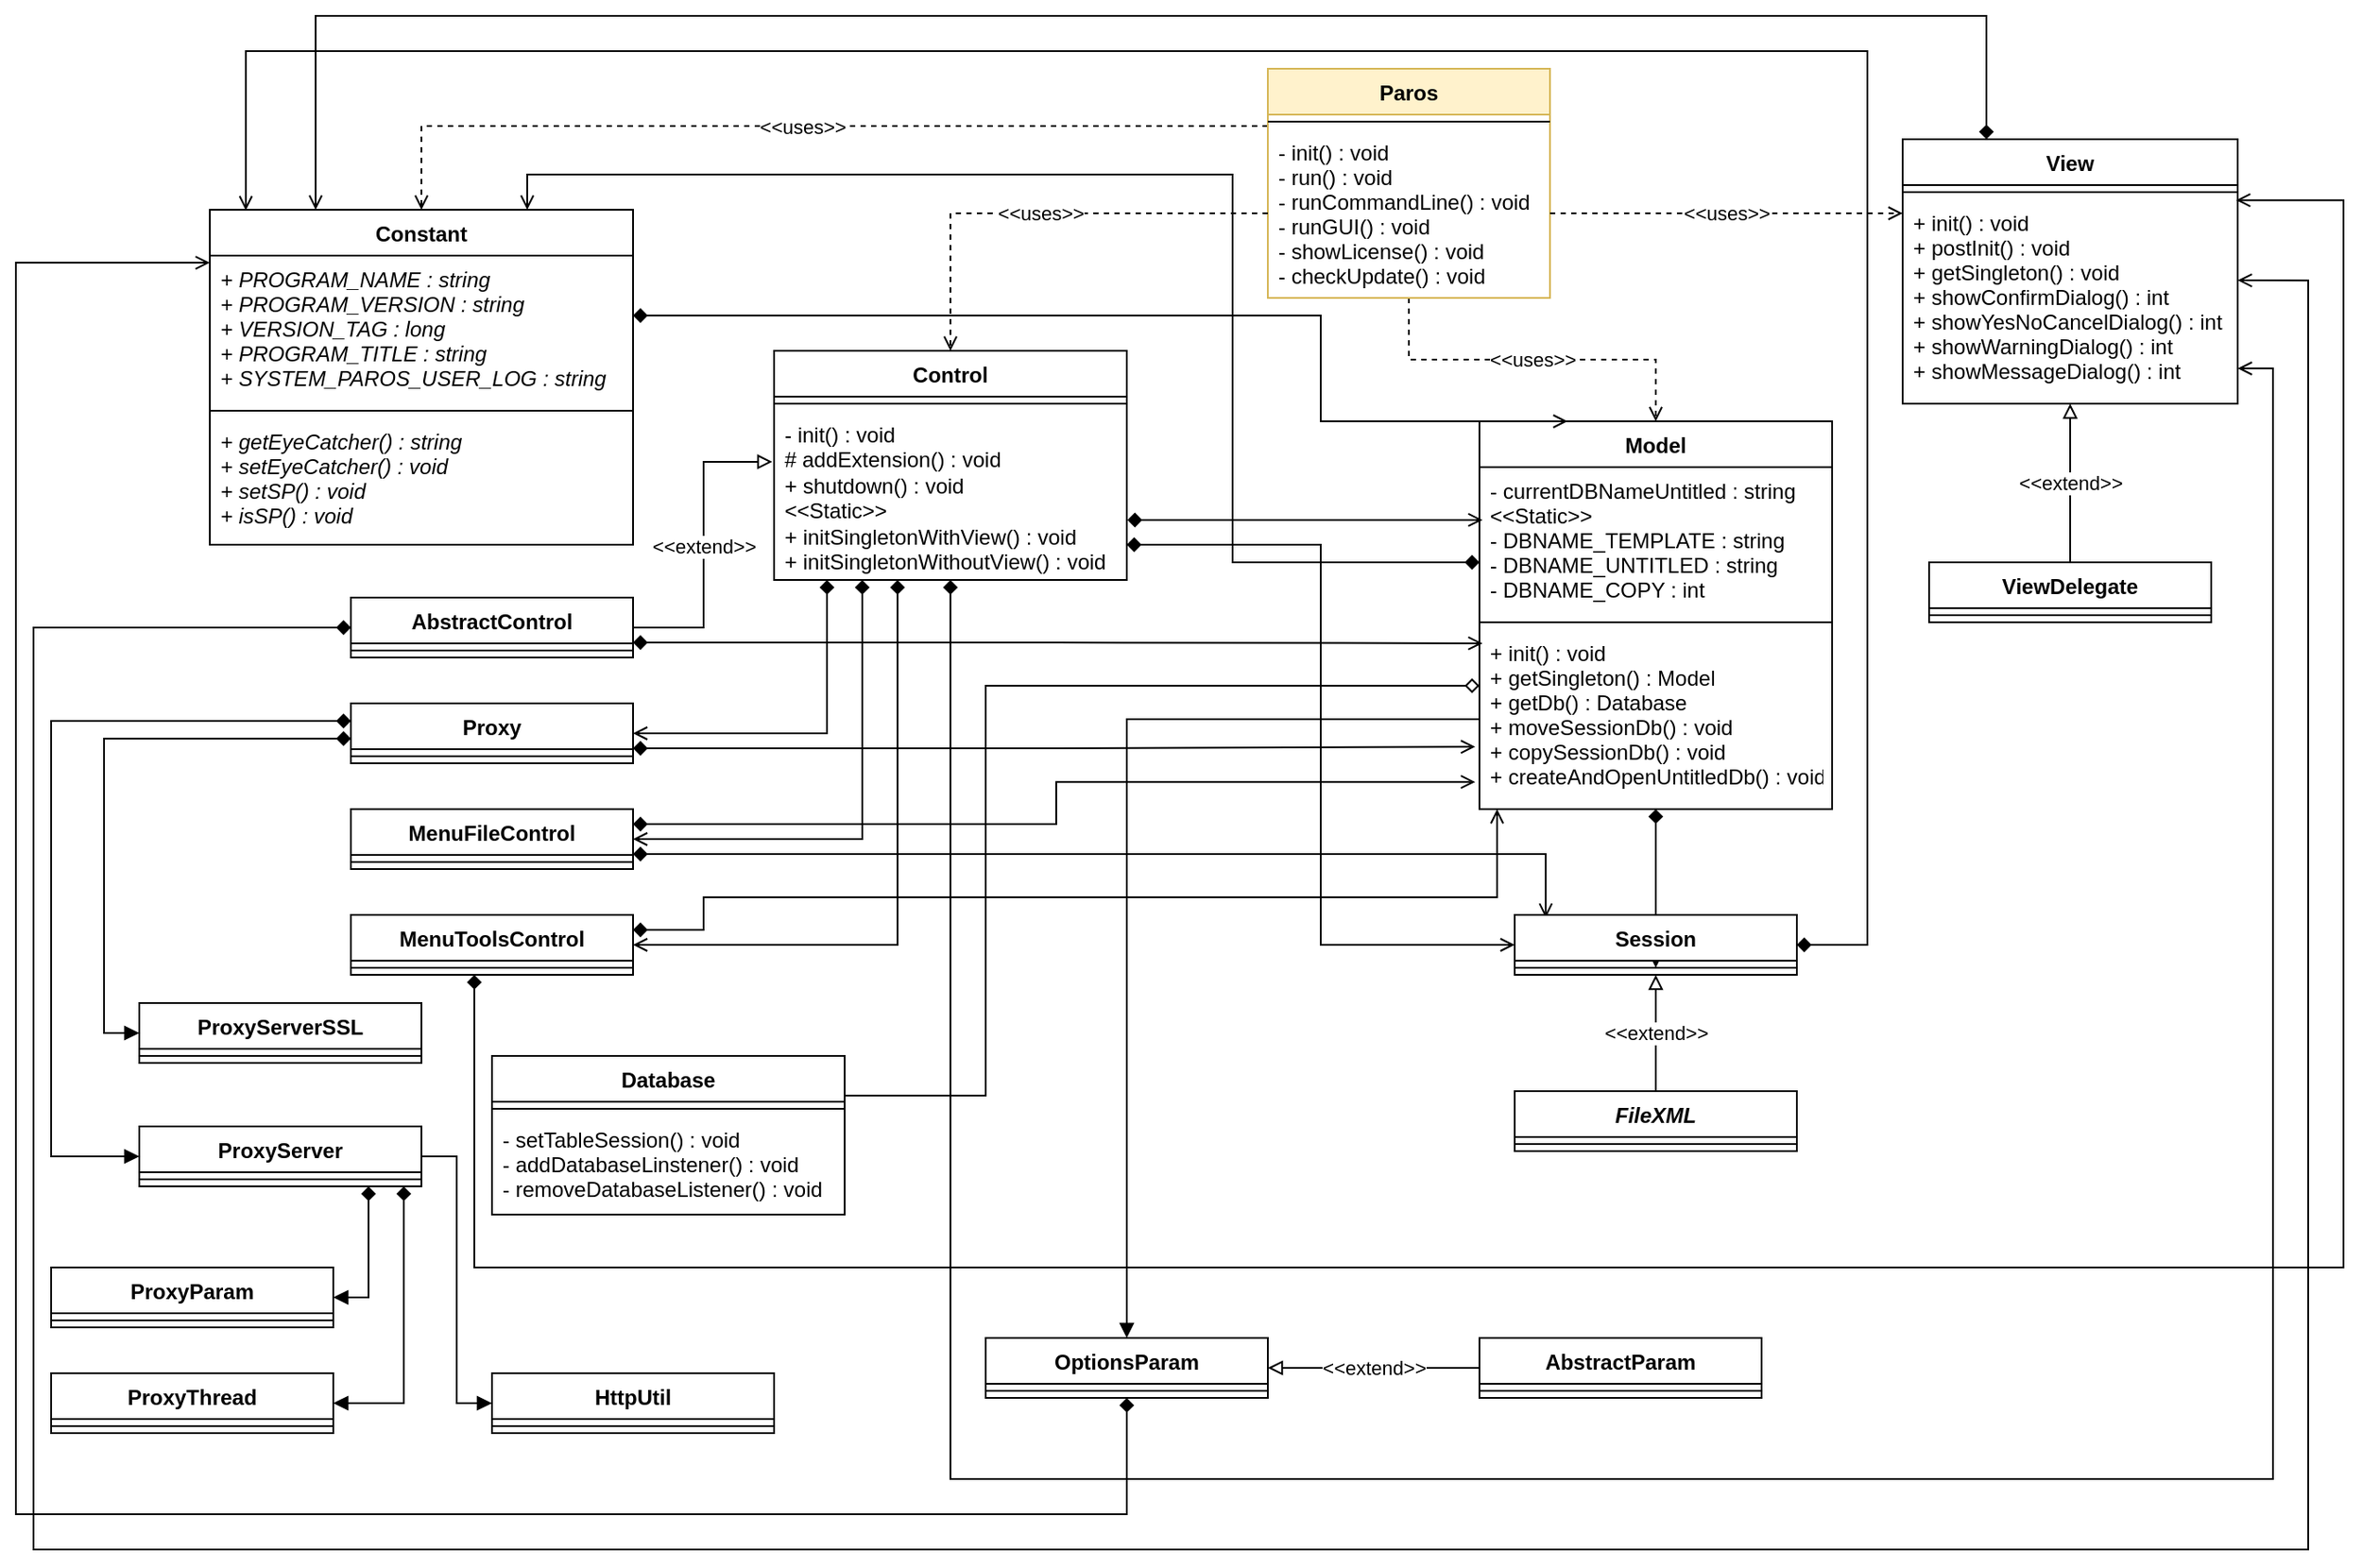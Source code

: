 <mxfile version="15.2.7" type="device"><diagram id="3MuQEvXX9QvNYBVigVZa" name="Page-1"><mxGraphModel dx="2031" dy="1174" grid="1" gridSize="10" guides="1" tooltips="1" connect="1" arrows="1" fold="1" page="1" pageScale="1" pageWidth="1600" pageHeight="900" math="0" shadow="0"><root><object label="" id="0"><mxCell/></object><mxCell id="1" parent="0"/><mxCell id="QtR0v-R6yzf3orG8W94u-25" value="&amp;lt;&amp;lt;uses&amp;gt;&amp;gt;" style="edgeStyle=orthogonalEdgeStyle;rounded=0;orthogonalLoop=1;jettySize=auto;html=1;exitX=0;exitY=0.25;exitDx=0;exitDy=0;entryX=0.5;entryY=0;entryDx=0;entryDy=0;dashed=1;endArrow=open;endFill=0;" edge="1" parent="1" source="QtR0v-R6yzf3orG8W94u-5" target="QtR0v-R6yzf3orG8W94u-13"><mxGeometry relative="1" as="geometry"/></mxCell><mxCell id="QtR0v-R6yzf3orG8W94u-49" value="&amp;lt;&amp;lt;uses&amp;gt;&amp;gt;" style="edgeStyle=orthogonalEdgeStyle;rounded=0;orthogonalLoop=1;jettySize=auto;html=1;entryX=0.5;entryY=0;entryDx=0;entryDy=0;startArrow=none;startFill=0;endArrow=open;endFill=0;dashed=1;" edge="1" parent="1" source="QtR0v-R6yzf3orG8W94u-5" target="QtR0v-R6yzf3orG8W94u-45"><mxGeometry relative="1" as="geometry"/></mxCell><mxCell id="QtR0v-R6yzf3orG8W94u-5" value="Paros" style="swimlane;fontStyle=1;align=center;verticalAlign=top;childLayout=stackLayout;horizontal=1;startSize=26;horizontalStack=0;resizeParent=1;resizeParentMax=0;resizeLast=0;collapsible=1;marginBottom=0;fillColor=#fff2cc;strokeColor=#d6b656;" vertex="1" parent="1"><mxGeometry x="720" y="40" width="160" height="130" as="geometry"/></mxCell><mxCell id="QtR0v-R6yzf3orG8W94u-7" value="" style="line;strokeWidth=1;fillColor=none;align=left;verticalAlign=middle;spacingTop=-1;spacingLeft=3;spacingRight=3;rotatable=0;labelPosition=right;points=[];portConstraint=eastwest;" vertex="1" parent="QtR0v-R6yzf3orG8W94u-5"><mxGeometry y="26" width="160" height="8" as="geometry"/></mxCell><mxCell id="QtR0v-R6yzf3orG8W94u-8" value="- init() : void&#10;- run() : void&#10;- runCommandLine() : void&#10;- runGUI() : void&#10;- showLicense() : void&#10;- checkUpdate() : void" style="text;strokeColor=none;fillColor=none;align=left;verticalAlign=top;spacingLeft=4;spacingRight=4;overflow=hidden;rotatable=0;points=[[0,0.5],[1,0.5]];portConstraint=eastwest;" vertex="1" parent="QtR0v-R6yzf3orG8W94u-5"><mxGeometry y="34" width="160" height="96" as="geometry"/></mxCell><mxCell id="QtR0v-R6yzf3orG8W94u-13" value="Constant" style="swimlane;fontStyle=1;align=center;verticalAlign=top;childLayout=stackLayout;horizontal=1;startSize=26;horizontalStack=0;resizeParent=1;resizeParentMax=0;resizeLast=0;collapsible=1;marginBottom=0;" vertex="1" parent="1"><mxGeometry x="120" y="120" width="240" height="190" as="geometry"/></mxCell><mxCell id="QtR0v-R6yzf3orG8W94u-14" value="+ PROGRAM_NAME : string&#10;+ PROGRAM_VERSION : string&#10;+ VERSION_TAG : long&#10;+ PROGRAM_TITLE : string&#10;+ SYSTEM_PAROS_USER_LOG : string" style="text;strokeColor=none;fillColor=none;align=left;verticalAlign=top;spacingLeft=4;spacingRight=4;overflow=hidden;rotatable=0;points=[[0,0.5],[1,0.5]];portConstraint=eastwest;fontStyle=2" vertex="1" parent="QtR0v-R6yzf3orG8W94u-13"><mxGeometry y="26" width="240" height="84" as="geometry"/></mxCell><mxCell id="QtR0v-R6yzf3orG8W94u-15" value="" style="line;strokeWidth=1;fillColor=none;align=left;verticalAlign=middle;spacingTop=-1;spacingLeft=3;spacingRight=3;rotatable=0;labelPosition=right;points=[];portConstraint=eastwest;" vertex="1" parent="QtR0v-R6yzf3orG8W94u-13"><mxGeometry y="110" width="240" height="8" as="geometry"/></mxCell><mxCell id="QtR0v-R6yzf3orG8W94u-16" value="+ getEyeCatcher() : string&#10;+ setEyeCatcher() : void&#10;+ setSP() : void&#10;+ isSP() : void" style="text;strokeColor=none;fillColor=none;align=left;verticalAlign=top;spacingLeft=4;spacingRight=4;overflow=hidden;rotatable=0;points=[[0,0.5],[1,0.5]];portConstraint=eastwest;fontStyle=2" vertex="1" parent="QtR0v-R6yzf3orG8W94u-13"><mxGeometry y="118" width="240" height="72" as="geometry"/></mxCell><mxCell id="QtR0v-R6yzf3orG8W94u-34" style="edgeStyle=orthogonalEdgeStyle;rounded=0;orthogonalLoop=1;jettySize=auto;html=1;entryX=1;entryY=0.5;entryDx=0;entryDy=0;endArrow=open;endFill=0;startArrow=diamond;startFill=1;" edge="1" parent="1" source="QtR0v-R6yzf3orG8W94u-17" target="QtR0v-R6yzf3orG8W94u-29"><mxGeometry relative="1" as="geometry"><Array as="points"><mxPoint x="470" y="417"/></Array></mxGeometry></mxCell><mxCell id="QtR0v-R6yzf3orG8W94u-43" style="edgeStyle=orthogonalEdgeStyle;rounded=0;orthogonalLoop=1;jettySize=auto;html=1;entryX=1;entryY=0.5;entryDx=0;entryDy=0;startArrow=diamond;startFill=1;endArrow=open;endFill=0;" edge="1" parent="1" source="QtR0v-R6yzf3orG8W94u-17" target="QtR0v-R6yzf3orG8W94u-35"><mxGeometry relative="1" as="geometry"><Array as="points"><mxPoint x="490" y="477"/></Array></mxGeometry></mxCell><mxCell id="QtR0v-R6yzf3orG8W94u-44" style="edgeStyle=orthogonalEdgeStyle;rounded=0;orthogonalLoop=1;jettySize=auto;html=1;entryX=1;entryY=0.5;entryDx=0;entryDy=0;startArrow=diamond;startFill=1;endArrow=open;endFill=0;" edge="1" parent="1" source="QtR0v-R6yzf3orG8W94u-17" target="QtR0v-R6yzf3orG8W94u-39"><mxGeometry relative="1" as="geometry"><Array as="points"><mxPoint x="510" y="537"/></Array></mxGeometry></mxCell><mxCell id="QtR0v-R6yzf3orG8W94u-17" value="Control" style="swimlane;fontStyle=1;align=center;verticalAlign=top;childLayout=stackLayout;horizontal=1;startSize=26;horizontalStack=0;resizeParent=1;resizeParentMax=0;resizeLast=0;collapsible=1;marginBottom=0;" vertex="1" parent="1"><mxGeometry x="440" y="200" width="200" height="130" as="geometry"/></mxCell><mxCell id="QtR0v-R6yzf3orG8W94u-19" value="" style="line;strokeWidth=1;fillColor=none;align=left;verticalAlign=middle;spacingTop=-1;spacingLeft=3;spacingRight=3;rotatable=0;labelPosition=right;points=[];portConstraint=eastwest;" vertex="1" parent="QtR0v-R6yzf3orG8W94u-17"><mxGeometry y="26" width="200" height="8" as="geometry"/></mxCell><mxCell id="QtR0v-R6yzf3orG8W94u-20" value="- init() : void&#10;# addExtension() : void&#10;+ shutdown() : void&#10;&lt;&lt;Static&gt;&gt;&#10;+ initSingletonWithView() : void&#10;+ initSingletonWithoutView() : void" style="text;strokeColor=none;fillColor=none;align=left;verticalAlign=top;spacingLeft=4;spacingRight=4;overflow=hidden;rotatable=0;points=[[0,0.5],[1,0.5]];portConstraint=eastwest;fontStyle=0;whiteSpace=wrap;" vertex="1" parent="QtR0v-R6yzf3orG8W94u-17"><mxGeometry y="34" width="200" height="96" as="geometry"/></mxCell><mxCell id="QtR0v-R6yzf3orG8W94u-28" value="&amp;lt;&amp;lt;extend&amp;gt;&amp;gt;" style="edgeStyle=orthogonalEdgeStyle;rounded=0;orthogonalLoop=1;jettySize=auto;html=1;exitX=1;exitY=0.5;exitDx=0;exitDy=0;entryX=-0.005;entryY=0.302;entryDx=0;entryDy=0;entryPerimeter=0;endArrow=block;endFill=0;" edge="1" parent="1" source="QtR0v-R6yzf3orG8W94u-21" target="QtR0v-R6yzf3orG8W94u-20"><mxGeometry relative="1" as="geometry"/></mxCell><mxCell id="QtR0v-R6yzf3orG8W94u-122" style="edgeStyle=orthogonalEdgeStyle;rounded=0;orthogonalLoop=1;jettySize=auto;html=1;exitX=1;exitY=0.75;exitDx=0;exitDy=0;entryX=0.009;entryY=0.078;entryDx=0;entryDy=0;entryPerimeter=0;startArrow=diamond;startFill=1;endArrow=open;endFill=0;" edge="1" parent="1" source="QtR0v-R6yzf3orG8W94u-21" target="QtR0v-R6yzf3orG8W94u-48"><mxGeometry relative="1" as="geometry"/></mxCell><mxCell id="QtR0v-R6yzf3orG8W94u-124" style="edgeStyle=orthogonalEdgeStyle;rounded=0;orthogonalLoop=1;jettySize=auto;html=1;entryX=1;entryY=0.397;entryDx=0;entryDy=0;entryPerimeter=0;startArrow=diamond;startFill=1;endArrow=open;endFill=0;" edge="1" parent="1" source="QtR0v-R6yzf3orG8W94u-21" target="QtR0v-R6yzf3orG8W94u-74"><mxGeometry relative="1" as="geometry"><Array as="points"><mxPoint x="20" y="357"/><mxPoint x="20" y="880"/><mxPoint x="1310" y="880"/><mxPoint x="1310" y="160"/></Array></mxGeometry></mxCell><mxCell id="QtR0v-R6yzf3orG8W94u-21" value="AbstractControl" style="swimlane;fontStyle=1;align=center;verticalAlign=top;childLayout=stackLayout;horizontal=1;startSize=26;horizontalStack=0;resizeParent=1;resizeParentMax=0;resizeLast=0;collapsible=1;marginBottom=0;" vertex="1" parent="1"><mxGeometry x="200" y="340" width="160" height="34" as="geometry"/></mxCell><mxCell id="QtR0v-R6yzf3orG8W94u-23" value="" style="line;strokeWidth=1;fillColor=none;align=left;verticalAlign=middle;spacingTop=-1;spacingLeft=3;spacingRight=3;rotatable=0;labelPosition=right;points=[];portConstraint=eastwest;" vertex="1" parent="QtR0v-R6yzf3orG8W94u-21"><mxGeometry y="26" width="160" height="8" as="geometry"/></mxCell><mxCell id="QtR0v-R6yzf3orG8W94u-26" value="&amp;lt;&amp;lt;uses&amp;gt;&amp;gt;" style="edgeStyle=orthogonalEdgeStyle;rounded=0;orthogonalLoop=1;jettySize=auto;html=1;exitX=0;exitY=0.5;exitDx=0;exitDy=0;entryX=0.5;entryY=0;entryDx=0;entryDy=0;dashed=1;endArrow=open;endFill=0;" edge="1" parent="1" source="QtR0v-R6yzf3orG8W94u-8" target="QtR0v-R6yzf3orG8W94u-17"><mxGeometry relative="1" as="geometry"/></mxCell><mxCell id="QtR0v-R6yzf3orG8W94u-83" style="edgeStyle=orthogonalEdgeStyle;rounded=0;orthogonalLoop=1;jettySize=auto;html=1;entryX=0;entryY=0.5;entryDx=0;entryDy=0;startArrow=diamond;startFill=1;endArrow=block;endFill=1;" edge="1" parent="1" source="QtR0v-R6yzf3orG8W94u-29" target="QtR0v-R6yzf3orG8W94u-77"><mxGeometry relative="1" as="geometry"><Array as="points"><mxPoint x="60" y="420"/><mxPoint x="60" y="587"/></Array></mxGeometry></mxCell><mxCell id="QtR0v-R6yzf3orG8W94u-85" style="edgeStyle=orthogonalEdgeStyle;rounded=0;orthogonalLoop=1;jettySize=auto;html=1;entryX=0;entryY=0.5;entryDx=0;entryDy=0;startArrow=diamond;startFill=1;endArrow=block;endFill=1;" edge="1" parent="1" source="QtR0v-R6yzf3orG8W94u-29" target="QtR0v-R6yzf3orG8W94u-81"><mxGeometry relative="1" as="geometry"><Array as="points"><mxPoint x="30" y="410"/><mxPoint x="30" y="657"/></Array></mxGeometry></mxCell><mxCell id="QtR0v-R6yzf3orG8W94u-125" style="edgeStyle=orthogonalEdgeStyle;rounded=0;orthogonalLoop=1;jettySize=auto;html=1;exitX=1;exitY=0.75;exitDx=0;exitDy=0;entryX=-0.012;entryY=0.653;entryDx=0;entryDy=0;entryPerimeter=0;startArrow=diamond;startFill=1;endArrow=open;endFill=0;" edge="1" parent="1" source="QtR0v-R6yzf3orG8W94u-29" target="QtR0v-R6yzf3orG8W94u-48"><mxGeometry relative="1" as="geometry"/></mxCell><mxCell id="QtR0v-R6yzf3orG8W94u-29" value="Proxy" style="swimlane;fontStyle=1;align=center;verticalAlign=top;childLayout=stackLayout;horizontal=1;startSize=26;horizontalStack=0;resizeParent=1;resizeParentMax=0;resizeLast=0;collapsible=1;marginBottom=0;" vertex="1" parent="1"><mxGeometry x="200" y="400" width="160" height="34" as="geometry"/></mxCell><mxCell id="QtR0v-R6yzf3orG8W94u-31" value="" style="line;strokeWidth=1;fillColor=none;align=left;verticalAlign=middle;spacingTop=-1;spacingLeft=3;spacingRight=3;rotatable=0;labelPosition=right;points=[];portConstraint=eastwest;" vertex="1" parent="QtR0v-R6yzf3orG8W94u-29"><mxGeometry y="26" width="160" height="8" as="geometry"/></mxCell><mxCell id="QtR0v-R6yzf3orG8W94u-126" style="edgeStyle=orthogonalEdgeStyle;rounded=0;orthogonalLoop=1;jettySize=auto;html=1;exitX=1;exitY=0.25;exitDx=0;exitDy=0;entryX=-0.012;entryY=0.849;entryDx=0;entryDy=0;entryPerimeter=0;startArrow=diamond;startFill=1;endArrow=open;endFill=0;" edge="1" parent="1" source="QtR0v-R6yzf3orG8W94u-35" target="QtR0v-R6yzf3orG8W94u-48"><mxGeometry relative="1" as="geometry"/></mxCell><mxCell id="QtR0v-R6yzf3orG8W94u-127" style="edgeStyle=orthogonalEdgeStyle;rounded=0;orthogonalLoop=1;jettySize=auto;html=1;exitX=1;exitY=0.75;exitDx=0;exitDy=0;entryX=0.11;entryY=0.05;entryDx=0;entryDy=0;entryPerimeter=0;startArrow=diamond;startFill=1;endArrow=open;endFill=0;" edge="1" parent="1" source="QtR0v-R6yzf3orG8W94u-35" target="QtR0v-R6yzf3orG8W94u-56"><mxGeometry relative="1" as="geometry"/></mxCell><mxCell id="QtR0v-R6yzf3orG8W94u-35" value="MenuFileControl" style="swimlane;fontStyle=1;align=center;verticalAlign=top;childLayout=stackLayout;horizontal=1;startSize=26;horizontalStack=0;resizeParent=1;resizeParentMax=0;resizeLast=0;collapsible=1;marginBottom=0;" vertex="1" parent="1"><mxGeometry x="200" y="460" width="160" height="34" as="geometry"/></mxCell><mxCell id="QtR0v-R6yzf3orG8W94u-37" value="" style="line;strokeWidth=1;fillColor=none;align=left;verticalAlign=middle;spacingTop=-1;spacingLeft=3;spacingRight=3;rotatable=0;labelPosition=right;points=[];portConstraint=eastwest;" vertex="1" parent="QtR0v-R6yzf3orG8W94u-35"><mxGeometry y="26" width="160" height="8" as="geometry"/></mxCell><mxCell id="QtR0v-R6yzf3orG8W94u-128" style="edgeStyle=orthogonalEdgeStyle;rounded=0;orthogonalLoop=1;jettySize=auto;html=1;exitX=1;exitY=0.25;exitDx=0;exitDy=0;entryX=0.05;entryY=1;entryDx=0;entryDy=0;entryPerimeter=0;startArrow=diamond;startFill=1;endArrow=open;endFill=0;" edge="1" parent="1" source="QtR0v-R6yzf3orG8W94u-39" target="QtR0v-R6yzf3orG8W94u-48"><mxGeometry relative="1" as="geometry"><Array as="points"><mxPoint x="400" y="529"/><mxPoint x="400" y="510"/><mxPoint x="850" y="510"/></Array></mxGeometry></mxCell><mxCell id="QtR0v-R6yzf3orG8W94u-39" value="MenuToolsControl" style="swimlane;fontStyle=1;align=center;verticalAlign=top;childLayout=stackLayout;horizontal=1;startSize=26;horizontalStack=0;resizeParent=1;resizeParentMax=0;resizeLast=0;collapsible=1;marginBottom=0;" vertex="1" parent="1"><mxGeometry x="200" y="520" width="160" height="34" as="geometry"/></mxCell><mxCell id="QtR0v-R6yzf3orG8W94u-41" value="" style="line;strokeWidth=1;fillColor=none;align=left;verticalAlign=middle;spacingTop=-1;spacingLeft=3;spacingRight=3;rotatable=0;labelPosition=right;points=[];portConstraint=eastwest;" vertex="1" parent="QtR0v-R6yzf3orG8W94u-39"><mxGeometry y="26" width="160" height="8" as="geometry"/></mxCell><mxCell id="QtR0v-R6yzf3orG8W94u-55" style="edgeStyle=orthogonalEdgeStyle;rounded=0;orthogonalLoop=1;jettySize=auto;html=1;entryX=1;entryY=0.25;entryDx=0;entryDy=0;startArrow=diamond;startFill=0;endArrow=none;endFill=0;" edge="1" parent="1" source="QtR0v-R6yzf3orG8W94u-45" target="QtR0v-R6yzf3orG8W94u-50"><mxGeometry relative="1" as="geometry"><Array as="points"><mxPoint x="560" y="390"/><mxPoint x="560" y="623"/></Array></mxGeometry></mxCell><mxCell id="QtR0v-R6yzf3orG8W94u-117" style="edgeStyle=orthogonalEdgeStyle;rounded=0;orthogonalLoop=1;jettySize=auto;html=1;startArrow=diamond;startFill=1;endArrow=open;endFill=0;" edge="1" parent="1" source="QtR0v-R6yzf3orG8W94u-45"><mxGeometry relative="1" as="geometry"><mxPoint x="940" y="550" as="targetPoint"/></mxGeometry></mxCell><mxCell id="QtR0v-R6yzf3orG8W94u-131" style="edgeStyle=orthogonalEdgeStyle;rounded=0;orthogonalLoop=1;jettySize=auto;html=1;entryX=0.75;entryY=0;entryDx=0;entryDy=0;startArrow=diamond;startFill=1;endArrow=open;endFill=0;" edge="1" parent="1" source="QtR0v-R6yzf3orG8W94u-45" target="QtR0v-R6yzf3orG8W94u-13"><mxGeometry relative="1" as="geometry"><Array as="points"><mxPoint x="700" y="320"/><mxPoint x="700" y="100"/><mxPoint x="300" y="100"/></Array></mxGeometry></mxCell><mxCell id="QtR0v-R6yzf3orG8W94u-45" value="Model" style="swimlane;fontStyle=1;align=center;verticalAlign=top;childLayout=stackLayout;horizontal=1;startSize=26;horizontalStack=0;resizeParent=1;resizeParentMax=0;resizeLast=0;collapsible=1;marginBottom=0;" vertex="1" parent="1"><mxGeometry x="840" y="240" width="200" height="220" as="geometry"/></mxCell><mxCell id="QtR0v-R6yzf3orG8W94u-46" value="- currentDBNameUntitled : string&#10;&lt;&lt;Static&gt;&gt;&#10;- DBNAME_TEMPLATE : string&#10;- DBNAME_UNTITLED : string&#10;- DBNAME_COPY : int" style="text;strokeColor=none;fillColor=none;align=left;verticalAlign=top;spacingLeft=4;spacingRight=4;overflow=hidden;rotatable=0;points=[[0,0.5],[1,0.5]];portConstraint=eastwest;" vertex="1" parent="QtR0v-R6yzf3orG8W94u-45"><mxGeometry y="26" width="200" height="84" as="geometry"/></mxCell><mxCell id="QtR0v-R6yzf3orG8W94u-47" value="" style="line;strokeWidth=1;fillColor=none;align=left;verticalAlign=middle;spacingTop=-1;spacingLeft=3;spacingRight=3;rotatable=0;labelPosition=right;points=[];portConstraint=eastwest;" vertex="1" parent="QtR0v-R6yzf3orG8W94u-45"><mxGeometry y="110" width="200" height="8" as="geometry"/></mxCell><mxCell id="QtR0v-R6yzf3orG8W94u-48" value="+ init() : void&#10;+ getSingleton() : Model&#10;+ getDb() : Database&#10;+ moveSessionDb() : void&#10;+ copySessionDb() : void&#10;+ createAndOpenUntitledDb() : void" style="text;strokeColor=none;fillColor=none;align=left;verticalAlign=top;spacingLeft=4;spacingRight=4;overflow=hidden;rotatable=0;points=[[0,0.5],[1,0.5]];portConstraint=eastwest;" vertex="1" parent="QtR0v-R6yzf3orG8W94u-45"><mxGeometry y="118" width="200" height="102" as="geometry"/></mxCell><mxCell id="QtR0v-R6yzf3orG8W94u-50" value="Database" style="swimlane;fontStyle=1;align=center;verticalAlign=top;childLayout=stackLayout;horizontal=1;startSize=26;horizontalStack=0;resizeParent=1;resizeParentMax=0;resizeLast=0;collapsible=1;marginBottom=0;" vertex="1" parent="1"><mxGeometry x="280" y="600" width="200" height="90" as="geometry"/></mxCell><mxCell id="QtR0v-R6yzf3orG8W94u-52" value="" style="line;strokeWidth=1;fillColor=none;align=left;verticalAlign=middle;spacingTop=-1;spacingLeft=3;spacingRight=3;rotatable=0;labelPosition=right;points=[];portConstraint=eastwest;" vertex="1" parent="QtR0v-R6yzf3orG8W94u-50"><mxGeometry y="26" width="200" height="8" as="geometry"/></mxCell><mxCell id="QtR0v-R6yzf3orG8W94u-53" value="- setTableSession() : void&#10;- addDatabaseLinstener() : void&#10;- removeDatabaseListener() : void" style="text;strokeColor=none;fillColor=none;align=left;verticalAlign=top;spacingLeft=4;spacingRight=4;overflow=hidden;rotatable=0;points=[[0,0.5],[1,0.5]];portConstraint=eastwest;" vertex="1" parent="QtR0v-R6yzf3orG8W94u-50"><mxGeometry y="34" width="200" height="56" as="geometry"/></mxCell><mxCell id="QtR0v-R6yzf3orG8W94u-132" style="edgeStyle=orthogonalEdgeStyle;rounded=0;orthogonalLoop=1;jettySize=auto;html=1;entryX=0.085;entryY=0.002;entryDx=0;entryDy=0;entryPerimeter=0;startArrow=diamond;startFill=1;endArrow=open;endFill=0;" edge="1" parent="1" source="QtR0v-R6yzf3orG8W94u-56" target="QtR0v-R6yzf3orG8W94u-13"><mxGeometry relative="1" as="geometry"><Array as="points"><mxPoint x="1060" y="537"/><mxPoint x="1060" y="30"/><mxPoint x="140" y="30"/></Array></mxGeometry></mxCell><mxCell id="QtR0v-R6yzf3orG8W94u-56" value="Session" style="swimlane;fontStyle=1;align=center;verticalAlign=top;childLayout=stackLayout;horizontal=1;startSize=26;horizontalStack=0;resizeParent=1;resizeParentMax=0;resizeLast=0;collapsible=1;marginBottom=0;" vertex="1" parent="1"><mxGeometry x="860" y="520" width="160" height="34" as="geometry"/></mxCell><mxCell id="QtR0v-R6yzf3orG8W94u-58" value="" style="line;strokeWidth=1;fillColor=none;align=left;verticalAlign=middle;spacingTop=-1;spacingLeft=3;spacingRight=3;rotatable=0;labelPosition=right;points=[];portConstraint=eastwest;" vertex="1" parent="QtR0v-R6yzf3orG8W94u-56"><mxGeometry y="26" width="160" height="8" as="geometry"/></mxCell><mxCell id="QtR0v-R6yzf3orG8W94u-76" value="&amp;lt;&amp;lt;extend&amp;gt;&amp;gt;" style="edgeStyle=orthogonalEdgeStyle;rounded=0;orthogonalLoop=1;jettySize=auto;html=1;exitX=0.5;exitY=0;exitDx=0;exitDy=0;entryX=0.5;entryY=1;entryDx=0;entryDy=0;startArrow=none;startFill=0;endArrow=block;endFill=0;" edge="1" parent="1" source="QtR0v-R6yzf3orG8W94u-60" target="QtR0v-R6yzf3orG8W94u-56"><mxGeometry relative="1" as="geometry"/></mxCell><mxCell id="QtR0v-R6yzf3orG8W94u-60" value="FileXML" style="swimlane;fontStyle=3;align=center;verticalAlign=top;childLayout=stackLayout;horizontal=1;startSize=26;horizontalStack=0;resizeParent=1;resizeParentMax=0;resizeLast=0;collapsible=1;marginBottom=0;" vertex="1" parent="1"><mxGeometry x="860" y="620" width="160" height="34" as="geometry"/></mxCell><mxCell id="QtR0v-R6yzf3orG8W94u-62" value="" style="line;strokeWidth=1;fillColor=none;align=left;verticalAlign=middle;spacingTop=-1;spacingLeft=3;spacingRight=3;rotatable=0;labelPosition=right;points=[];portConstraint=eastwest;" vertex="1" parent="QtR0v-R6yzf3orG8W94u-60"><mxGeometry y="26" width="160" height="8" as="geometry"/></mxCell><mxCell id="QtR0v-R6yzf3orG8W94u-133" style="edgeStyle=orthogonalEdgeStyle;rounded=0;orthogonalLoop=1;jettySize=auto;html=1;entryX=0;entryY=0.048;entryDx=0;entryDy=0;entryPerimeter=0;startArrow=diamond;startFill=1;endArrow=open;endFill=0;" edge="1" parent="1" source="QtR0v-R6yzf3orG8W94u-66" target="QtR0v-R6yzf3orG8W94u-14"><mxGeometry relative="1" as="geometry"><Array as="points"><mxPoint x="640" y="860"/><mxPoint x="10" y="860"/><mxPoint x="10" y="150"/></Array></mxGeometry></mxCell><mxCell id="QtR0v-R6yzf3orG8W94u-66" value="OptionsParam" style="swimlane;fontStyle=1;align=center;verticalAlign=top;childLayout=stackLayout;horizontal=1;startSize=26;horizontalStack=0;resizeParent=1;resizeParentMax=0;resizeLast=0;collapsible=1;marginBottom=0;" vertex="1" parent="1"><mxGeometry x="560" y="760" width="160" height="34" as="geometry"/></mxCell><mxCell id="QtR0v-R6yzf3orG8W94u-68" value="" style="line;strokeWidth=1;fillColor=none;align=left;verticalAlign=middle;spacingTop=-1;spacingLeft=3;spacingRight=3;rotatable=0;labelPosition=right;points=[];portConstraint=eastwest;" vertex="1" parent="QtR0v-R6yzf3orG8W94u-66"><mxGeometry y="26" width="160" height="8" as="geometry"/></mxCell><mxCell id="QtR0v-R6yzf3orG8W94u-114" style="edgeStyle=orthogonalEdgeStyle;rounded=0;orthogonalLoop=1;jettySize=auto;html=1;exitX=0.25;exitY=0;exitDx=0;exitDy=0;entryX=0.25;entryY=0;entryDx=0;entryDy=0;startArrow=diamond;startFill=1;endArrow=open;endFill=0;" edge="1" parent="1" source="QtR0v-R6yzf3orG8W94u-71" target="QtR0v-R6yzf3orG8W94u-13"><mxGeometry relative="1" as="geometry"><Array as="points"><mxPoint x="1128" y="10"/><mxPoint x="180" y="10"/></Array></mxGeometry></mxCell><mxCell id="QtR0v-R6yzf3orG8W94u-71" value="View" style="swimlane;fontStyle=1;align=center;verticalAlign=top;childLayout=stackLayout;horizontal=1;startSize=26;horizontalStack=0;resizeParent=1;resizeParentMax=0;resizeLast=0;collapsible=1;marginBottom=0;" vertex="1" parent="1"><mxGeometry x="1080" y="80" width="190" height="150" as="geometry"/></mxCell><mxCell id="QtR0v-R6yzf3orG8W94u-73" value="" style="line;strokeWidth=1;fillColor=none;align=left;verticalAlign=middle;spacingTop=-1;spacingLeft=3;spacingRight=3;rotatable=0;labelPosition=right;points=[];portConstraint=eastwest;" vertex="1" parent="QtR0v-R6yzf3orG8W94u-71"><mxGeometry y="26" width="190" height="8" as="geometry"/></mxCell><mxCell id="QtR0v-R6yzf3orG8W94u-74" value="+ init() : void&#10;+ postInit() : void&#10;+ getSingleton() : void&#10;+ showConfirmDialog() : int&#10;+ showYesNoCancelDialog() : int&#10;+ showWarningDialog() : int&#10;+ showMessageDialog() : int" style="text;strokeColor=none;fillColor=none;align=left;verticalAlign=top;spacingLeft=4;spacingRight=4;overflow=hidden;rotatable=0;points=[[0,0.5],[1,0.5]];portConstraint=eastwest;" vertex="1" parent="QtR0v-R6yzf3orG8W94u-71"><mxGeometry y="34" width="190" height="116" as="geometry"/></mxCell><mxCell id="QtR0v-R6yzf3orG8W94u-77" value="ProxyServerSSL" style="swimlane;fontStyle=1;align=center;verticalAlign=top;childLayout=stackLayout;horizontal=1;startSize=26;horizontalStack=0;resizeParent=1;resizeParentMax=0;resizeLast=0;collapsible=1;marginBottom=0;" vertex="1" parent="1"><mxGeometry x="80" y="570" width="160" height="34" as="geometry"/></mxCell><mxCell id="QtR0v-R6yzf3orG8W94u-79" value="" style="line;strokeWidth=1;fillColor=none;align=left;verticalAlign=middle;spacingTop=-1;spacingLeft=3;spacingRight=3;rotatable=0;labelPosition=right;points=[];portConstraint=eastwest;" vertex="1" parent="QtR0v-R6yzf3orG8W94u-77"><mxGeometry y="26" width="160" height="8" as="geometry"/></mxCell><mxCell id="QtR0v-R6yzf3orG8W94u-92" style="edgeStyle=orthogonalEdgeStyle;rounded=0;orthogonalLoop=1;jettySize=auto;html=1;entryX=1;entryY=0.5;entryDx=0;entryDy=0;startArrow=diamond;startFill=1;endArrow=block;endFill=1;" edge="1" parent="1" source="QtR0v-R6yzf3orG8W94u-81" target="QtR0v-R6yzf3orG8W94u-86"><mxGeometry relative="1" as="geometry"><Array as="points"><mxPoint x="210" y="737"/></Array></mxGeometry></mxCell><mxCell id="QtR0v-R6yzf3orG8W94u-93" style="edgeStyle=orthogonalEdgeStyle;rounded=0;orthogonalLoop=1;jettySize=auto;html=1;entryX=1;entryY=0.5;entryDx=0;entryDy=0;startArrow=diamond;startFill=1;endArrow=block;endFill=1;" edge="1" parent="1" source="QtR0v-R6yzf3orG8W94u-81" target="QtR0v-R6yzf3orG8W94u-90"><mxGeometry relative="1" as="geometry"><Array as="points"><mxPoint x="230" y="797"/></Array></mxGeometry></mxCell><mxCell id="QtR0v-R6yzf3orG8W94u-99" style="edgeStyle=orthogonalEdgeStyle;rounded=0;orthogonalLoop=1;jettySize=auto;html=1;entryX=0;entryY=0.5;entryDx=0;entryDy=0;startArrow=none;startFill=0;endArrow=block;endFill=1;" edge="1" parent="1" source="QtR0v-R6yzf3orG8W94u-81" target="QtR0v-R6yzf3orG8W94u-95"><mxGeometry relative="1" as="geometry"/></mxCell><mxCell id="QtR0v-R6yzf3orG8W94u-81" value="ProxyServer" style="swimlane;fontStyle=1;align=center;verticalAlign=top;childLayout=stackLayout;horizontal=1;startSize=26;horizontalStack=0;resizeParent=1;resizeParentMax=0;resizeLast=0;collapsible=1;marginBottom=0;" vertex="1" parent="1"><mxGeometry x="80" y="640" width="160" height="34" as="geometry"/></mxCell><mxCell id="QtR0v-R6yzf3orG8W94u-82" value="" style="line;strokeWidth=1;fillColor=none;align=left;verticalAlign=middle;spacingTop=-1;spacingLeft=3;spacingRight=3;rotatable=0;labelPosition=right;points=[];portConstraint=eastwest;" vertex="1" parent="QtR0v-R6yzf3orG8W94u-81"><mxGeometry y="26" width="160" height="8" as="geometry"/></mxCell><mxCell id="QtR0v-R6yzf3orG8W94u-86" value="ProxyParam" style="swimlane;fontStyle=1;align=center;verticalAlign=top;childLayout=stackLayout;horizontal=1;startSize=26;horizontalStack=0;resizeParent=1;resizeParentMax=0;resizeLast=0;collapsible=1;marginBottom=0;" vertex="1" parent="1"><mxGeometry x="30" y="720" width="160" height="34" as="geometry"/></mxCell><mxCell id="QtR0v-R6yzf3orG8W94u-88" value="" style="line;strokeWidth=1;fillColor=none;align=left;verticalAlign=middle;spacingTop=-1;spacingLeft=3;spacingRight=3;rotatable=0;labelPosition=right;points=[];portConstraint=eastwest;" vertex="1" parent="QtR0v-R6yzf3orG8W94u-86"><mxGeometry y="26" width="160" height="8" as="geometry"/></mxCell><mxCell id="QtR0v-R6yzf3orG8W94u-90" value="ProxyThread" style="swimlane;fontStyle=1;align=center;verticalAlign=top;childLayout=stackLayout;horizontal=1;startSize=26;horizontalStack=0;resizeParent=1;resizeParentMax=0;resizeLast=0;collapsible=1;marginBottom=0;" vertex="1" parent="1"><mxGeometry x="30" y="780" width="160" height="34" as="geometry"/></mxCell><mxCell id="QtR0v-R6yzf3orG8W94u-91" value="" style="line;strokeWidth=1;fillColor=none;align=left;verticalAlign=middle;spacingTop=-1;spacingLeft=3;spacingRight=3;rotatable=0;labelPosition=right;points=[];portConstraint=eastwest;" vertex="1" parent="QtR0v-R6yzf3orG8W94u-90"><mxGeometry y="26" width="160" height="8" as="geometry"/></mxCell><mxCell id="QtR0v-R6yzf3orG8W94u-95" value="HttpUtil" style="swimlane;fontStyle=1;align=center;verticalAlign=top;childLayout=stackLayout;horizontal=1;startSize=26;horizontalStack=0;resizeParent=1;resizeParentMax=0;resizeLast=0;collapsible=1;marginBottom=0;" vertex="1" parent="1"><mxGeometry x="280" y="780" width="160" height="34" as="geometry"/></mxCell><mxCell id="QtR0v-R6yzf3orG8W94u-97" value="" style="line;strokeWidth=1;fillColor=none;align=left;verticalAlign=middle;spacingTop=-1;spacingLeft=3;spacingRight=3;rotatable=0;labelPosition=right;points=[];portConstraint=eastwest;" vertex="1" parent="QtR0v-R6yzf3orG8W94u-95"><mxGeometry y="26" width="160" height="8" as="geometry"/></mxCell><mxCell id="QtR0v-R6yzf3orG8W94u-100" style="edgeStyle=orthogonalEdgeStyle;rounded=0;orthogonalLoop=1;jettySize=auto;html=1;startArrow=none;startFill=0;endArrow=block;endFill=1;" edge="1" parent="1" source="QtR0v-R6yzf3orG8W94u-48" target="QtR0v-R6yzf3orG8W94u-66"><mxGeometry relative="1" as="geometry"/></mxCell><mxCell id="QtR0v-R6yzf3orG8W94u-106" value="&amp;lt;&amp;lt;extend&amp;gt;&amp;gt;" style="edgeStyle=orthogonalEdgeStyle;rounded=0;orthogonalLoop=1;jettySize=auto;html=1;entryX=1;entryY=0.5;entryDx=0;entryDy=0;startArrow=none;startFill=0;endArrow=block;endFill=0;" edge="1" parent="1" source="QtR0v-R6yzf3orG8W94u-102" target="QtR0v-R6yzf3orG8W94u-66"><mxGeometry relative="1" as="geometry"/></mxCell><mxCell id="QtR0v-R6yzf3orG8W94u-102" value="AbstractParam" style="swimlane;fontStyle=1;align=center;verticalAlign=top;childLayout=stackLayout;horizontal=1;startSize=26;horizontalStack=0;resizeParent=1;resizeParentMax=0;resizeLast=0;collapsible=1;marginBottom=0;" vertex="1" parent="1"><mxGeometry x="840" y="760" width="160" height="34" as="geometry"/></mxCell><mxCell id="QtR0v-R6yzf3orG8W94u-104" value="" style="line;strokeWidth=1;fillColor=none;align=left;verticalAlign=middle;spacingTop=-1;spacingLeft=3;spacingRight=3;rotatable=0;labelPosition=right;points=[];portConstraint=eastwest;" vertex="1" parent="QtR0v-R6yzf3orG8W94u-102"><mxGeometry y="26" width="160" height="8" as="geometry"/></mxCell><mxCell id="QtR0v-R6yzf3orG8W94u-107" value="&amp;lt;&amp;lt;uses&amp;gt;&amp;gt;" style="edgeStyle=orthogonalEdgeStyle;rounded=0;orthogonalLoop=1;jettySize=auto;html=1;startArrow=none;startFill=0;endArrow=open;endFill=0;dashed=1;" edge="1" parent="1" source="QtR0v-R6yzf3orG8W94u-8"><mxGeometry relative="1" as="geometry"><mxPoint x="1080" y="122" as="targetPoint"/><Array as="points"><mxPoint x="1080" y="122"/></Array></mxGeometry></mxCell><mxCell id="QtR0v-R6yzf3orG8W94u-112" value="&amp;lt;&amp;lt;extend&amp;gt;&amp;gt;" style="edgeStyle=orthogonalEdgeStyle;rounded=0;orthogonalLoop=1;jettySize=auto;html=1;entryX=0.5;entryY=1;entryDx=0;entryDy=0;entryPerimeter=0;startArrow=none;startFill=0;endArrow=block;endFill=0;" edge="1" parent="1" source="QtR0v-R6yzf3orG8W94u-108" target="QtR0v-R6yzf3orG8W94u-74"><mxGeometry relative="1" as="geometry"/></mxCell><mxCell id="QtR0v-R6yzf3orG8W94u-108" value="ViewDelegate" style="swimlane;fontStyle=1;align=center;verticalAlign=top;childLayout=stackLayout;horizontal=1;startSize=26;horizontalStack=0;resizeParent=1;resizeParentMax=0;resizeLast=0;collapsible=1;marginBottom=0;" vertex="1" parent="1"><mxGeometry x="1095" y="320" width="160" height="34" as="geometry"/></mxCell><mxCell id="QtR0v-R6yzf3orG8W94u-110" value="" style="line;strokeWidth=1;fillColor=none;align=left;verticalAlign=middle;spacingTop=-1;spacingLeft=3;spacingRight=3;rotatable=0;labelPosition=right;points=[];portConstraint=eastwest;" vertex="1" parent="QtR0v-R6yzf3orG8W94u-108"><mxGeometry y="26" width="160" height="8" as="geometry"/></mxCell><mxCell id="QtR0v-R6yzf3orG8W94u-115" style="edgeStyle=orthogonalEdgeStyle;rounded=0;orthogonalLoop=1;jettySize=auto;html=1;entryX=0.25;entryY=0;entryDx=0;entryDy=0;startArrow=diamond;startFill=1;endArrow=open;endFill=0;" edge="1" parent="1" source="QtR0v-R6yzf3orG8W94u-14" target="QtR0v-R6yzf3orG8W94u-45"><mxGeometry relative="1" as="geometry"><Array as="points"><mxPoint x="750" y="180"/></Array></mxGeometry></mxCell><mxCell id="QtR0v-R6yzf3orG8W94u-116" style="edgeStyle=orthogonalEdgeStyle;rounded=0;orthogonalLoop=1;jettySize=auto;html=1;exitX=1.002;exitY=0.646;exitDx=0;exitDy=0;entryX=0.009;entryY=0.357;entryDx=0;entryDy=0;entryPerimeter=0;startArrow=diamond;startFill=1;endArrow=open;endFill=0;exitPerimeter=0;" edge="1" parent="1" source="QtR0v-R6yzf3orG8W94u-20" target="QtR0v-R6yzf3orG8W94u-46"><mxGeometry relative="1" as="geometry"/></mxCell><mxCell id="QtR0v-R6yzf3orG8W94u-120" style="edgeStyle=orthogonalEdgeStyle;rounded=0;orthogonalLoop=1;jettySize=auto;html=1;entryX=0;entryY=0.5;entryDx=0;entryDy=0;startArrow=diamond;startFill=1;endArrow=open;endFill=0;" edge="1" parent="1" source="QtR0v-R6yzf3orG8W94u-20" target="QtR0v-R6yzf3orG8W94u-56"><mxGeometry relative="1" as="geometry"><Array as="points"><mxPoint x="750" y="310"/><mxPoint x="750" y="537"/></Array></mxGeometry></mxCell><mxCell id="QtR0v-R6yzf3orG8W94u-121" style="edgeStyle=orthogonalEdgeStyle;rounded=0;orthogonalLoop=1;jettySize=auto;html=1;startArrow=diamond;startFill=1;endArrow=open;endFill=0;" edge="1" parent="1" source="QtR0v-R6yzf3orG8W94u-20"><mxGeometry relative="1" as="geometry"><mxPoint x="1270" y="210" as="targetPoint"/><Array as="points"><mxPoint x="540" y="840"/><mxPoint x="1290" y="840"/><mxPoint x="1290" y="210"/><mxPoint x="1270" y="210"/></Array></mxGeometry></mxCell><mxCell id="QtR0v-R6yzf3orG8W94u-130" style="edgeStyle=orthogonalEdgeStyle;rounded=0;orthogonalLoop=1;jettySize=auto;html=1;startArrow=diamond;startFill=1;endArrow=open;endFill=0;entryX=0.995;entryY=0.005;entryDx=0;entryDy=0;entryPerimeter=0;" edge="1" parent="1" source="QtR0v-R6yzf3orG8W94u-41" target="QtR0v-R6yzf3orG8W94u-74"><mxGeometry relative="1" as="geometry"><mxPoint x="690" y="680" as="targetPoint"/><Array as="points"><mxPoint x="270" y="720"/><mxPoint x="1330" y="720"/><mxPoint x="1330" y="115"/></Array></mxGeometry></mxCell></root></mxGraphModel></diagram></mxfile>